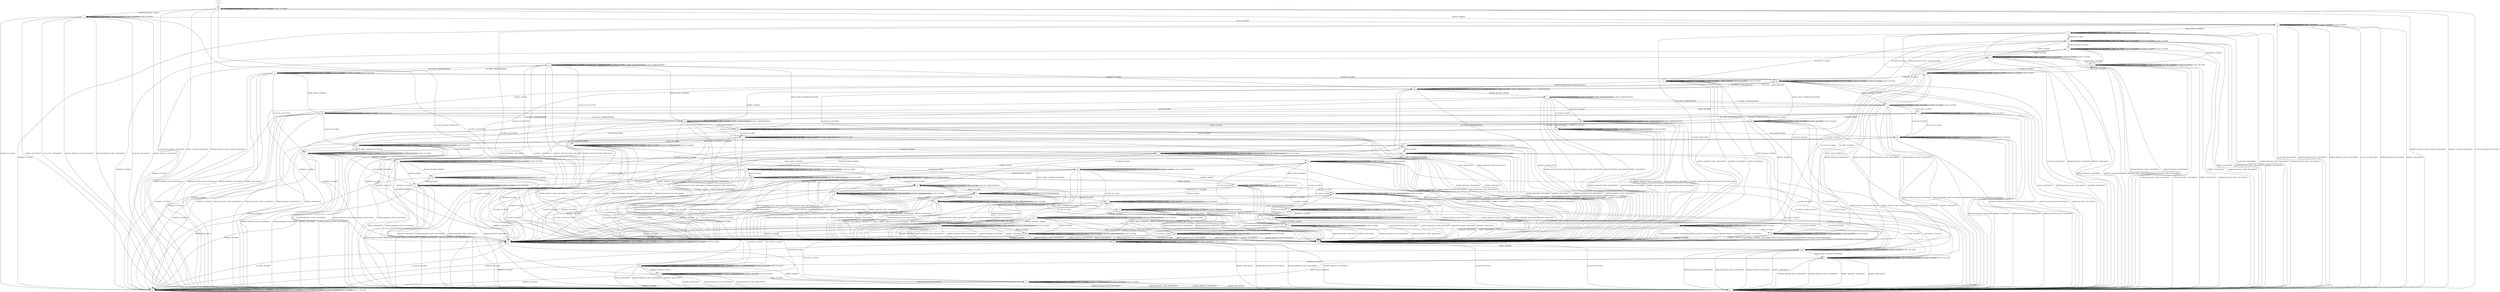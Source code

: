 digraph "" {
	graph ["Incoming time"=2.7634103298187256,
		"Outgoing time"=3.9234423637390137,
		Output="{'States': 67, 'Transitions': 859, 'Filename': '../results/ssh/BitVise-BitVise-cvc4-5.dot'}",
		Reference="{'States': 67, 'Transitions': 859, 'Filename': '../subjects/ssh/BitVise.dot'}",
		Solver=cvc4,
		Updated="{'States': 67, 'Transitions': 859, 'Filename': '../subjects/ssh/BitVise.dot'}",
		"f-measure"=1.0,
		precision=1.0,
		recall=1.0
	];
	a -> a	[key=0,
		label="UA_PK_NOK / UNIMPLEMENTED"];
	a -> a	[key=1,
		label="CH_REQUEST_PTY / NO_RESP"];
	a -> a	[key=2,
		label="CH_OPEN / CH_MAX"];
	a -> a	[key=3,
		label="CH_DATA / NO_RESP"];
	a -> a	[key=4,
		label="UA_PK_OK / UNIMPLEMENTED"];
	a -> a	[key=5,
		label="CH_EOF / NO_RESP"];
	a -> z	[key=0,
		label="KEX30 / NO_RESP"];
	a -> hh	[key=0,
		label="CH_CLOSE / NO_RESP"];
	a -> lll	[key=0,
		label="NEWKEYS / NO_RESP"];
	a -> ooo	[key=0,
		label="SERVICE_REQUEST_AUTH / DISCONNECT"];
	a -> ooo	[key=1,
		label="SERVICE_REQUEST_CONN / DISCONNECT"];
	a -> ooo	[key=2,
		label="KEXINIT_PROCEED / DISCONNECT"];
	a -> ooo	[key=3,
		label="KEXINIT / DISCONNECT"];
	b -> b	[key=0,
		label="UA_PK_NOK / UA_FAILURE"];
	b -> b	[key=1,
		label="KEX30 / NO_RESP"];
	b -> b	[key=2,
		label="CH_REQUEST_PTY / UNIMPLEMENTED"];
	b -> b	[key=3,
		label="CH_OPEN / CH_MAX"];
	b -> b	[key=4,
		label="CH_DATA / UNIMPLEMENTED"];
	b -> b	[key=5,
		label="CH_EOF / UNIMPLEMENTED"];
	b -> cc	[key=0,
		label="CH_CLOSE / UNIMPLEMENTED"];
	b -> ll	[key=0,
		label="UA_PK_OK / UA_SUCCESS"];
	b -> pp	[key=0,
		label="NEWKEYS / NO_RESP"];
	b -> ooo	[key=0,
		label="SERVICE_REQUEST_AUTH / DISCONNECT"];
	b -> ooo	[key=1,
		label="SERVICE_REQUEST_CONN / DISCONNECT"];
	b -> ooo	[key=2,
		label="KEXINIT_PROCEED / DISCONNECT"];
	b -> ooo	[key=3,
		label="KEXINIT / DISCONNECT"];
	c -> c	[key=0,
		label="CH_REQUEST_PTY / CH_NONE"];
	c -> c	[key=1,
		label="CH_DATA / CH_NONE"];
	c -> c	[key=2,
		label="CH_CLOSE / CH_NONE"];
	c -> c	[key=3,
		label="CH_EOF / CH_NONE"];
	c -> l	[key=0,
		label="CH_OPEN / UNIMPLEMENTED"];
	c -> mm	[key=0,
		label="KEX30 / NO_RESP"];
	c -> tt	[key=0,
		label="SERVICE_REQUEST_AUTH / DISCONNECT"];
	c -> tt	[key=1,
		label="SERVICE_REQUEST_CONN / DISCONNECT"];
	c -> tt	[key=2,
		label="KEXINIT_PROCEED / DISCONNECT"];
	c -> tt	[key=3,
		label="KEXINIT / DISCONNECT"];
	c -> ww	[key=0,
		label="UA_PK_OK / NO_RESP"];
	c -> zz	[key=0,
		label="UA_PK_NOK / NO_RESP"];
	c -> nnn	[key=0,
		label="NEWKEYS / NO_RESP"];
	d -> d	[key=0,
		label="CH_REQUEST_PTY / CH_NONE"];
	d -> d	[key=1,
		label="CH_DATA / CH_NONE"];
	d -> d	[key=2,
		label="CH_CLOSE / CH_NONE"];
	d -> d	[key=3,
		label="CH_EOF / CH_NONE"];
	d -> e	[key=0,
		label="KEX30 / KEX31+NEWKEYS"];
	d -> tt	[key=0,
		label="UA_PK_NOK / DISCONNECT"];
	d -> tt	[key=1,
		label="SERVICE_REQUEST_AUTH / DISCONNECT"];
	d -> tt	[key=2,
		label="SERVICE_REQUEST_CONN / DISCONNECT"];
	d -> tt	[key=3,
		label="UA_PK_OK / DISCONNECT"];
	d -> tt	[key=4,
		label="KEXINIT_PROCEED / DISCONNECT"];
	d -> tt	[key=5,
		label="KEXINIT / DISCONNECT"];
	d -> nnn	[key=0,
		label="NEWKEYS / NO_RESP"];
	d -> ooo	[key=0,
		label="CH_OPEN / DISCONNECT"];
	e -> e	[key=0,
		label="KEX30 / NO_RESP"];
	e -> e	[key=1,
		label="CH_REQUEST_PTY / CH_NONE"];
	e -> e	[key=2,
		label="CH_DATA / CH_NONE"];
	e -> e	[key=3,
		label="CH_CLOSE / CH_NONE"];
	e -> e	[key=4,
		label="CH_EOF / CH_NONE"];
	e -> h	[key=0,
		label="NEWKEYS / NO_RESP"];
	e -> tt	[key=0,
		label="UA_PK_NOK / DISCONNECT"];
	e -> tt	[key=1,
		label="SERVICE_REQUEST_AUTH / DISCONNECT"];
	e -> tt	[key=2,
		label="SERVICE_REQUEST_CONN / DISCONNECT"];
	e -> tt	[key=3,
		label="UA_PK_OK / DISCONNECT"];
	e -> tt	[key=4,
		label="KEXINIT_PROCEED / DISCONNECT"];
	e -> tt	[key=5,
		label="KEXINIT / DISCONNECT"];
	e -> ooo	[key=0,
		label="CH_OPEN / DISCONNECT"];
	f -> f	[key=0,
		label="UA_PK_NOK / UNIMPLEMENTED"];
	f -> f	[key=1,
		label="KEX30 / NO_RESP"];
	f -> f	[key=2,
		label="CH_REQUEST_PTY / CH_NONE"];
	f -> f	[key=3,
		label="CH_DATA / CH_NONE"];
	f -> f	[key=4,
		label="UA_PK_OK / UNIMPLEMENTED"];
	f -> f	[key=5,
		label="CH_CLOSE / CH_NONE"];
	f -> f	[key=6,
		label="CH_EOF / CH_NONE"];
	f -> n	[key=0,
		label="NEWKEYS / NO_RESP"];
	f -> tt	[key=0,
		label="SERVICE_REQUEST_AUTH / DISCONNECT"];
	f -> tt	[key=1,
		label="SERVICE_REQUEST_CONN / DISCONNECT"];
	f -> tt	[key=2,
		label="KEXINIT_PROCEED / DISCONNECT"];
	f -> tt	[key=3,
		label="KEXINIT / DISCONNECT"];
	f -> xx	[key=0,
		label="CH_OPEN / CH_OPEN_SUCCESS"];
	g -> f	[key=0,
		label="KEX30 / KEX31+NEWKEYS"];
	g -> g	[key=0,
		label="UA_PK_NOK / UNIMPLEMENTED"];
	g -> g	[key=1,
		label="CH_REQUEST_PTY / CH_NONE"];
	g -> g	[key=2,
		label="CH_DATA / CH_NONE"];
	g -> g	[key=3,
		label="UA_PK_OK / UNIMPLEMENTED"];
	g -> g	[key=4,
		label="CH_CLOSE / CH_NONE"];
	g -> g	[key=5,
		label="CH_EOF / CH_NONE"];
	g -> u	[key=0,
		label="CH_OPEN / NO_RESP"];
	g -> tt	[key=0,
		label="SERVICE_REQUEST_AUTH / DISCONNECT"];
	g -> tt	[key=1,
		label="SERVICE_REQUEST_CONN / DISCONNECT"];
	g -> tt	[key=2,
		label="KEXINIT_PROCEED / DISCONNECT"];
	g -> tt	[key=3,
		label="KEXINIT / DISCONNECT"];
	g -> nnn	[key=0,
		label="NEWKEYS / NO_RESP"];
	h -> h	[key=0,
		label="UA_PK_NOK / NO_RESP"];
	h -> h	[key=1,
		label="CH_REQUEST_PTY / CH_NONE"];
	h -> h	[key=2,
		label="CH_DATA / CH_NONE"];
	h -> h	[key=3,
		label="UA_PK_OK / NO_RESP"];
	h -> h	[key=4,
		label="CH_CLOSE / CH_NONE"];
	h -> h	[key=5,
		label="CH_EOF / CH_NONE"];
	h -> k	[key=0,
		label="KEXINIT_PROCEED / KEXINIT"];
	h -> q	[key=0,
		label="CH_OPEN / NO_RESP"];
	h -> x	[key=0,
		label="KEXINIT / KEXINIT"];
	h -> qq	[key=0,
		label="SERVICE_REQUEST_AUTH / SERVICE_ACCEPT"];
	h -> tt	[key=0,
		label="KEX30 / DISCONNECT"];
	h -> tt	[key=1,
		label="SERVICE_REQUEST_CONN / DISCONNECT"];
	h -> tt	[key=2,
		label="NEWKEYS / DISCONNECT"];
	i -> i	[key=0,
		label="UA_PK_NOK / NO_RESP"];
	i -> i	[key=1,
		label="KEX30 / NO_RESP"];
	i -> i	[key=2,
		label="CH_REQUEST_PTY / NO_RESP"];
	i -> i	[key=3,
		label="CH_OPEN / CH_MAX"];
	i -> i	[key=4,
		label="CH_DATA / NO_RESP"];
	i -> i	[key=5,
		label="UA_PK_OK / NO_RESP"];
	i -> i	[key=6,
		label="CH_EOF / NO_RESP"];
	i -> q	[key=0,
		label="NEWKEYS / NO_RESP"];
	i -> jj	[key=0,
		label="CH_CLOSE / NO_RESP"];
	i -> ooo	[key=0,
		label="SERVICE_REQUEST_AUTH / DISCONNECT"];
	i -> ooo	[key=1,
		label="SERVICE_REQUEST_CONN / DISCONNECT"];
	i -> ooo	[key=2,
		label="KEXINIT_PROCEED / DISCONNECT"];
	i -> ooo	[key=3,
		label="KEXINIT / DISCONNECT"];
	j -> j	[key=0,
		label="UA_PK_NOK / UNIMPLEMENTED"];
	j -> j	[key=1,
		label="CH_REQUEST_PTY / NO_RESP"];
	j -> j	[key=2,
		label="CH_OPEN / CH_MAX"];
	j -> j	[key=3,
		label="CH_DATA / NO_RESP"];
	j -> j	[key=4,
		label="UA_PK_OK / UNIMPLEMENTED"];
	j -> j	[key=5,
		label="CH_EOF / NO_RESP"];
	j -> w	[key=0,
		label="CH_CLOSE / NO_RESP"];
	j -> ll	[key=0,
		label="KEX30 / KEX31+NEWKEYS+BUFFERED"];
	j -> lll	[key=0,
		label="NEWKEYS / NO_RESP"];
	j -> ooo	[key=0,
		label="SERVICE_REQUEST_AUTH / DISCONNECT"];
	j -> ooo	[key=1,
		label="SERVICE_REQUEST_CONN / DISCONNECT"];
	j -> ooo	[key=2,
		label="KEXINIT_PROCEED / DISCONNECT"];
	j -> ooo	[key=3,
		label="KEXINIT / DISCONNECT"];
	k -> k	[key=0,
		label="UA_PK_NOK / NO_RESP"];
	k -> k	[key=1,
		label="CH_REQUEST_PTY / CH_NONE"];
	k -> k	[key=2,
		label="CH_DATA / CH_NONE"];
	k -> k	[key=3,
		label="UA_PK_OK / NO_RESP"];
	k -> k	[key=4,
		label="CH_CLOSE / CH_NONE"];
	k -> k	[key=5,
		label="CH_EOF / CH_NONE"];
	k -> x	[key=0,
		label="KEX30 / NO_RESP"];
	k -> tt	[key=0,
		label="SERVICE_REQUEST_AUTH / DISCONNECT"];
	k -> tt	[key=1,
		label="SERVICE_REQUEST_CONN / DISCONNECT"];
	k -> tt	[key=2,
		label="KEXINIT_PROCEED / DISCONNECT"];
	k -> tt	[key=3,
		label="KEXINIT / DISCONNECT"];
	k -> eee	[key=0,
		label="CH_OPEN / NO_RESP"];
	k -> nnn	[key=0,
		label="NEWKEYS / NO_RESP"];
	l -> c	[key=0,
		label="CH_CLOSE / UNIMPLEMENTED"];
	l -> l	[key=0,
		label="CH_REQUEST_PTY / UNIMPLEMENTED"];
	l -> l	[key=1,
		label="CH_OPEN / CH_MAX"];
	l -> l	[key=2,
		label="CH_DATA / UNIMPLEMENTED"];
	l -> l	[key=3,
		label="CH_EOF / UNIMPLEMENTED"];
	l -> ee	[key=0,
		label="UA_PK_OK / NO_RESP"];
	l -> nn	[key=0,
		label="KEX30 / NO_RESP"];
	l -> kkk	[key=0,
		label="UA_PK_NOK / NO_RESP"];
	l -> lll	[key=0,
		label="NEWKEYS / NO_RESP"];
	l -> ooo	[key=0,
		label="SERVICE_REQUEST_AUTH / DISCONNECT"];
	l -> ooo	[key=1,
		label="SERVICE_REQUEST_CONN / DISCONNECT"];
	l -> ooo	[key=2,
		label="KEXINIT_PROCEED / DISCONNECT"];
	l -> ooo	[key=3,
		label="KEXINIT / DISCONNECT"];
	m -> m	[key=0,
		label="UA_PK_NOK / UNIMPLEMENTED"];
	m -> m	[key=1,
		label="CH_REQUEST_PTY / NO_RESP"];
	m -> m	[key=2,
		label="CH_OPEN / CH_MAX"];
	m -> m	[key=3,
		label="CH_DATA / NO_RESP"];
	m -> m	[key=4,
		label="UA_PK_OK / UNIMPLEMENTED"];
	m -> m	[key=5,
		label="CH_EOF / NO_RESP"];
	m -> p	[key=0,
		label="KEX30 / NO_RESP"];
	m -> hh	[key=0,
		label="CH_CLOSE / NO_RESP"];
	m -> lll	[key=0,
		label="NEWKEYS / NO_RESP"];
	m -> ooo	[key=0,
		label="SERVICE_REQUEST_AUTH / DISCONNECT"];
	m -> ooo	[key=1,
		label="SERVICE_REQUEST_CONN / DISCONNECT"];
	m -> ooo	[key=2,
		label="KEXINIT_PROCEED / DISCONNECT"];
	m -> ooo	[key=3,
		label="KEXINIT / DISCONNECT"];
	n -> g	[key=0,
		label="KEXINIT / KEXINIT"];
	n -> n	[key=0,
		label="UA_PK_NOK / UNIMPLEMENTED"];
	n -> n	[key=1,
		label="SERVICE_REQUEST_AUTH / SERVICE_ACCEPT"];
	n -> n	[key=2,
		label="CH_REQUEST_PTY / CH_NONE"];
	n -> n	[key=3,
		label="CH_DATA / CH_NONE"];
	n -> n	[key=4,
		label="UA_PK_OK / UNIMPLEMENTED"];
	n -> n	[key=5,
		label="CH_CLOSE / CH_NONE"];
	n -> n	[key=6,
		label="CH_EOF / CH_NONE"];
	n -> kk	[key=0,
		label="KEXINIT_PROCEED / KEXINIT"];
	n -> ss	[key=0,
		label="CH_OPEN / CH_OPEN_SUCCESS"];
	n -> tt	[key=0,
		label="KEX30 / DISCONNECT"];
	n -> tt	[key=1,
		label="SERVICE_REQUEST_CONN / DISCONNECT"];
	n -> tt	[key=2,
		label="NEWKEYS / DISCONNECT"];
	o -> o	[key=0,
		label="UA_PK_NOK / UNIMPLEMENTED"];
	o -> o	[key=1,
		label="CH_REQUEST_PTY / NO_RESP"];
	o -> o	[key=2,
		label="CH_OPEN / CH_MAX"];
	o -> o	[key=3,
		label="CH_DATA / NO_RESP"];
	o -> o	[key=4,
		label="UA_PK_OK / UNIMPLEMENTED"];
	o -> o	[key=5,
		label="CH_EOF / NO_RESP"];
	o -> kk	[key=0,
		label="CH_CLOSE / NO_RESP"];
	o -> hhh	[key=0,
		label="KEX30 / NO_RESP"];
	o -> lll	[key=0,
		label="NEWKEYS / NO_RESP"];
	o -> ooo	[key=0,
		label="SERVICE_REQUEST_AUTH / DISCONNECT"];
	o -> ooo	[key=1,
		label="SERVICE_REQUEST_CONN / DISCONNECT"];
	o -> ooo	[key=2,
		label="KEXINIT_PROCEED / DISCONNECT"];
	o -> ooo	[key=3,
		label="KEXINIT / DISCONNECT"];
	p -> p	[key=0,
		label="UA_PK_NOK / UNIMPLEMENTED"];
	p -> p	[key=1,
		label="CH_REQUEST_PTY / NO_RESP"];
	p -> p	[key=2,
		label="CH_OPEN / CH_MAX"];
	p -> p	[key=3,
		label="CH_DATA / NO_RESP"];
	p -> p	[key=4,
		label="UA_PK_OK / UNIMPLEMENTED"];
	p -> p	[key=5,
		label="CH_EOF / NO_RESP"];
	p -> ii	[key=0,
		label="KEX30 / KEX31+NEWKEYS+BUFFERED"];
	p -> lll	[key=0,
		label="NEWKEYS / NO_RESP"];
	p -> mmm	[key=0,
		label="CH_CLOSE / NO_RESP"];
	p -> ooo	[key=0,
		label="SERVICE_REQUEST_AUTH / DISCONNECT"];
	p -> ooo	[key=1,
		label="SERVICE_REQUEST_CONN / DISCONNECT"];
	p -> ooo	[key=2,
		label="KEXINIT_PROCEED / DISCONNECT"];
	p -> ooo	[key=3,
		label="KEXINIT / DISCONNECT"];
	q -> h	[key=0,
		label="CH_CLOSE / NO_RESP"];
	q -> q	[key=0,
		label="UA_PK_NOK / NO_RESP"];
	q -> q	[key=1,
		label="CH_REQUEST_PTY / NO_RESP"];
	q -> q	[key=2,
		label="CH_OPEN / CH_MAX"];
	q -> q	[key=3,
		label="CH_DATA / NO_RESP"];
	q -> q	[key=4,
		label="UA_PK_OK / NO_RESP"];
	q -> q	[key=5,
		label="CH_EOF / NO_RESP"];
	q -> pp	[key=0,
		label="SERVICE_REQUEST_AUTH / SERVICE_ACCEPT"];
	q -> eee	[key=0,
		label="KEXINIT_PROCEED / KEXINIT"];
	q -> jjj	[key=0,
		label="KEXINIT / KEXINIT"];
	q -> ooo	[key=0,
		label="KEX30 / DISCONNECT"];
	q -> ooo	[key=1,
		label="SERVICE_REQUEST_CONN / DISCONNECT"];
	q -> ooo	[key=2,
		label="NEWKEYS / DISCONNECT"];
	r -> p	[key=0,
		label="CH_EOF / NO_RESP"];
	r -> r	[key=0,
		label="UA_PK_NOK / UNIMPLEMENTED"];
	r -> r	[key=1,
		label="CH_OPEN / CH_MAX"];
	r -> r	[key=2,
		label="UA_PK_OK / UNIMPLEMENTED"];
	r -> u	[key=0,
		label="CH_REQUEST_PTY / NO_RESP"];
	r -> gg	[key=0,
		label="CH_DATA / NO_RESP"];
	r -> xx	[key=0,
		label="KEX30 / KEX31+NEWKEYS"];
	r -> lll	[key=0,
		label="NEWKEYS / NO_RESP"];
	r -> mmm	[key=0,
		label="CH_CLOSE / NO_RESP"];
	r -> ooo	[key=0,
		label="SERVICE_REQUEST_AUTH / DISCONNECT"];
	r -> ooo	[key=1,
		label="SERVICE_REQUEST_CONN / DISCONNECT"];
	r -> ooo	[key=2,
		label="KEXINIT_PROCEED / DISCONNECT"];
	r -> ooo	[key=3,
		label="KEXINIT / DISCONNECT"];
	s -> s	[key=0,
		label="UA_PK_NOK / UNIMPLEMENTED"];
	s -> s	[key=1,
		label="KEX30 / NO_RESP"];
	s -> s	[key=2,
		label="CH_REQUEST_PTY / CH_NONE"];
	s -> s	[key=3,
		label="CH_DATA / CH_NONE"];
	s -> s	[key=4,
		label="UA_PK_OK / UNIMPLEMENTED"];
	s -> s	[key=5,
		label="CH_CLOSE / CH_NONE"];
	s -> s	[key=6,
		label="CH_EOF / CH_NONE"];
	s -> dd	[key=0,
		label="NEWKEYS / NO_RESP"];
	s -> tt	[key=0,
		label="SERVICE_REQUEST_AUTH / DISCONNECT"];
	s -> tt	[key=1,
		label="SERVICE_REQUEST_CONN / DISCONNECT"];
	s -> tt	[key=2,
		label="KEXINIT_PROCEED / DISCONNECT"];
	s -> tt	[key=3,
		label="KEXINIT / DISCONNECT"];
	s -> xx	[key=0,
		label="CH_OPEN / CH_OPEN_SUCCESS"];
	t -> t	[key=0,
		label="UA_PK_NOK / UNIMPLEMENTED"];
	t -> t	[key=1,
		label="CH_REQUEST_PTY / NO_RESP"];
	t -> t	[key=2,
		label="CH_OPEN / CH_MAX"];
	t -> t	[key=3,
		label="CH_DATA / NO_RESP"];
	t -> t	[key=4,
		label="UA_PK_OK / UNIMPLEMENTED"];
	t -> t	[key=5,
		label="CH_EOF / NO_RESP"];
	t -> ff	[key=0,
		label="KEX30 / KEX31+NEWKEYS+BUFFERED"];
	t -> lll	[key=0,
		label="NEWKEYS / NO_RESP"];
	t -> mmm	[key=0,
		label="CH_CLOSE / NO_RESP"];
	t -> ooo	[key=0,
		label="SERVICE_REQUEST_AUTH / DISCONNECT"];
	t -> ooo	[key=1,
		label="SERVICE_REQUEST_CONN / DISCONNECT"];
	t -> ooo	[key=2,
		label="KEXINIT_PROCEED / DISCONNECT"];
	t -> ooo	[key=3,
		label="KEXINIT / DISCONNECT"];
	u -> p	[key=0,
		label="CH_EOF / NO_RESP"];
	u -> t	[key=0,
		label="CH_DATA / NO_RESP"];
	u -> u	[key=0,
		label="UA_PK_NOK / UNIMPLEMENTED"];
	u -> u	[key=1,
		label="CH_REQUEST_PTY / NO_RESP"];
	u -> u	[key=2,
		label="CH_OPEN / CH_MAX"];
	u -> u	[key=3,
		label="UA_PK_OK / UNIMPLEMENTED"];
	u -> xx	[key=0,
		label="KEX30 / KEX31+NEWKEYS+BUFFERED"];
	u -> lll	[key=0,
		label="NEWKEYS / NO_RESP"];
	u -> mmm	[key=0,
		label="CH_CLOSE / NO_RESP"];
	u -> ooo	[key=0,
		label="SERVICE_REQUEST_AUTH / DISCONNECT"];
	u -> ooo	[key=1,
		label="SERVICE_REQUEST_CONN / DISCONNECT"];
	u -> ooo	[key=2,
		label="KEXINIT_PROCEED / DISCONNECT"];
	u -> ooo	[key=3,
		label="KEXINIT / DISCONNECT"];
	v -> n	[key=0,
		label="CH_CLOSE / NO_RESP"];
	v -> o	[key=0,
		label="KEXINIT_PROCEED / KEXINIT"];
	v -> v	[key=0,
		label="UA_PK_NOK / UNIMPLEMENTED"];
	v -> v	[key=1,
		label="SERVICE_REQUEST_AUTH / SERVICE_ACCEPT"];
	v -> v	[key=2,
		label="CH_REQUEST_PTY / NO_RESP"];
	v -> v	[key=3,
		label="CH_OPEN / CH_MAX"];
	v -> v	[key=4,
		label="CH_DATA / NO_RESP"];
	v -> v	[key=5,
		label="UA_PK_OK / UNIMPLEMENTED"];
	v -> v	[key=6,
		label="CH_EOF / NO_RESP"];
	v -> hhh	[key=0,
		label="KEXINIT / KEXINIT"];
	v -> ooo	[key=0,
		label="KEX30 / DISCONNECT"];
	v -> ooo	[key=1,
		label="SERVICE_REQUEST_CONN / DISCONNECT"];
	v -> ooo	[key=2,
		label="NEWKEYS / DISCONNECT"];
	w -> f	[key=0,
		label="KEX30 / KEX31+NEWKEYS+BUFFERED"];
	w -> u	[key=0,
		label="CH_OPEN / NO_RESP"];
	w -> w	[key=0,
		label="UA_PK_NOK / UNIMPLEMENTED"];
	w -> w	[key=1,
		label="CH_REQUEST_PTY / CH_NONE"];
	w -> w	[key=2,
		label="CH_DATA / CH_NONE"];
	w -> w	[key=3,
		label="UA_PK_OK / UNIMPLEMENTED"];
	w -> w	[key=4,
		label="CH_CLOSE / CH_NONE"];
	w -> w	[key=5,
		label="CH_EOF / CH_NONE"];
	w -> tt	[key=0,
		label="SERVICE_REQUEST_AUTH / DISCONNECT"];
	w -> tt	[key=1,
		label="SERVICE_REQUEST_CONN / DISCONNECT"];
	w -> tt	[key=2,
		label="KEXINIT_PROCEED / DISCONNECT"];
	w -> tt	[key=3,
		label="KEXINIT / DISCONNECT"];
	w -> nnn	[key=0,
		label="NEWKEYS / NO_RESP"];
	x -> x	[key=0,
		label="UA_PK_NOK / NO_RESP"];
	x -> x	[key=1,
		label="CH_REQUEST_PTY / CH_NONE"];
	x -> x	[key=2,
		label="CH_DATA / CH_NONE"];
	x -> x	[key=3,
		label="UA_PK_OK / NO_RESP"];
	x -> x	[key=4,
		label="CH_CLOSE / CH_NONE"];
	x -> x	[key=5,
		label="CH_EOF / CH_NONE"];
	x -> jj	[key=0,
		label="KEX30 / KEX31+NEWKEYS"];
	x -> tt	[key=0,
		label="SERVICE_REQUEST_AUTH / DISCONNECT"];
	x -> tt	[key=1,
		label="SERVICE_REQUEST_CONN / DISCONNECT"];
	x -> tt	[key=2,
		label="KEXINIT_PROCEED / DISCONNECT"];
	x -> tt	[key=3,
		label="KEXINIT / DISCONNECT"];
	x -> jjj	[key=0,
		label="CH_OPEN / NO_RESP"];
	x -> nnn	[key=0,
		label="NEWKEYS / NO_RESP"];
	y -> d	[key=0,
		label="KEX30 / NO_RESP"];
	y -> y	[key=0,
		label="CH_REQUEST_PTY / CH_NONE"];
	y -> y	[key=1,
		label="CH_DATA / CH_NONE"];
	y -> y	[key=2,
		label="CH_CLOSE / CH_NONE"];
	y -> y	[key=3,
		label="CH_EOF / CH_NONE"];
	y -> tt	[key=0,
		label="UA_PK_NOK / DISCONNECT"];
	y -> tt	[key=1,
		label="SERVICE_REQUEST_AUTH / DISCONNECT"];
	y -> tt	[key=2,
		label="SERVICE_REQUEST_CONN / DISCONNECT"];
	y -> tt	[key=3,
		label="UA_PK_OK / DISCONNECT"];
	y -> tt	[key=4,
		label="KEXINIT_PROCEED / DISCONNECT"];
	y -> tt	[key=5,
		label="KEXINIT / DISCONNECT"];
	y -> nnn	[key=0,
		label="NEWKEYS / NO_RESP"];
	y -> ooo	[key=0,
		label="CH_OPEN / DISCONNECT"];
	z -> z	[key=0,
		label="UA_PK_NOK / UNIMPLEMENTED"];
	z -> z	[key=1,
		label="CH_REQUEST_PTY / NO_RESP"];
	z -> z	[key=2,
		label="CH_OPEN / CH_MAX"];
	z -> z	[key=3,
		label="CH_DATA / NO_RESP"];
	z -> z	[key=4,
		label="UA_PK_OK / UNIMPLEMENTED"];
	z -> z	[key=5,
		label="CH_EOF / NO_RESP"];
	z -> xx	[key=0,
		label="KEX30 / KEX31+NEWKEYS+BUFFERED"];
	z -> lll	[key=0,
		label="NEWKEYS / NO_RESP"];
	z -> mmm	[key=0,
		label="CH_CLOSE / NO_RESP"];
	z -> ooo	[key=0,
		label="SERVICE_REQUEST_AUTH / DISCONNECT"];
	z -> ooo	[key=1,
		label="SERVICE_REQUEST_CONN / DISCONNECT"];
	z -> ooo	[key=2,
		label="KEXINIT_PROCEED / DISCONNECT"];
	z -> ooo	[key=3,
		label="KEXINIT / DISCONNECT"];
	aa -> m	[key=0,
		label="CH_EOF / NO_RESP"];
	aa -> r	[key=0,
		label="KEX30 / NO_RESP"];
	aa -> aa	[key=0,
		label="UA_PK_NOK / UNIMPLEMENTED"];
	aa -> aa	[key=1,
		label="CH_OPEN / CH_MAX"];
	aa -> aa	[key=2,
		label="UA_PK_OK / UNIMPLEMENTED"];
	aa -> hh	[key=0,
		label="CH_CLOSE / NO_RESP"];
	aa -> yy	[key=0,
		label="CH_REQUEST_PTY / NO_RESP"];
	aa -> ccc	[key=0,
		label="CH_DATA / NO_RESP"];
	aa -> lll	[key=0,
		label="NEWKEYS / NO_RESP"];
	aa -> ooo	[key=0,
		label="SERVICE_REQUEST_AUTH / DISCONNECT"];
	aa -> ooo	[key=1,
		label="SERVICE_REQUEST_CONN / DISCONNECT"];
	aa -> ooo	[key=2,
		label="KEXINIT_PROCEED / DISCONNECT"];
	aa -> ooo	[key=3,
		label="KEXINIT / DISCONNECT"];
	bb -> b	[key=0,
		label="KEX30 / KEX31+NEWKEYS+BUFFERED"];
	bb -> j	[key=0,
		label="UA_PK_OK / NO_RESP"];
	bb -> bb	[key=0,
		label="UA_PK_NOK / NO_RESP"];
	bb -> bb	[key=1,
		label="CH_REQUEST_PTY / UNIMPLEMENTED"];
	bb -> bb	[key=2,
		label="CH_OPEN / CH_MAX"];
	bb -> bb	[key=3,
		label="CH_DATA / UNIMPLEMENTED"];
	bb -> bb	[key=4,
		label="CH_EOF / UNIMPLEMENTED"];
	bb -> ddd	[key=0,
		label="CH_CLOSE / UNIMPLEMENTED"];
	bb -> lll	[key=0,
		label="NEWKEYS / NO_RESP"];
	bb -> ooo	[key=0,
		label="SERVICE_REQUEST_AUTH / DISCONNECT"];
	bb -> ooo	[key=1,
		label="SERVICE_REQUEST_CONN / DISCONNECT"];
	bb -> ooo	[key=2,
		label="KEXINIT_PROCEED / DISCONNECT"];
	bb -> ooo	[key=3,
		label="KEXINIT / DISCONNECT"];
	cc -> b	[key=0,
		label="CH_OPEN / UNIMPLEMENTED"];
	cc -> f	[key=0,
		label="UA_PK_OK / UA_SUCCESS"];
	cc -> cc	[key=0,
		label="UA_PK_NOK / UA_FAILURE"];
	cc -> cc	[key=1,
		label="KEX30 / NO_RESP"];
	cc -> cc	[key=2,
		label="CH_REQUEST_PTY / CH_NONE"];
	cc -> cc	[key=3,
		label="CH_DATA / CH_NONE"];
	cc -> cc	[key=4,
		label="CH_CLOSE / CH_NONE"];
	cc -> cc	[key=5,
		label="CH_EOF / CH_NONE"];
	cc -> qq	[key=0,
		label="NEWKEYS / NO_RESP"];
	cc -> tt	[key=0,
		label="SERVICE_REQUEST_AUTH / DISCONNECT"];
	cc -> tt	[key=1,
		label="SERVICE_REQUEST_CONN / DISCONNECT"];
	cc -> tt	[key=2,
		label="KEXINIT_PROCEED / DISCONNECT"];
	cc -> tt	[key=3,
		label="KEXINIT / DISCONNECT"];
	dd -> dd	[key=0,
		label="UA_PK_NOK / UNIMPLEMENTED"];
	dd -> dd	[key=1,
		label="SERVICE_REQUEST_AUTH / SERVICE_ACCEPT"];
	dd -> dd	[key=2,
		label="CH_REQUEST_PTY / CH_NONE"];
	dd -> dd	[key=3,
		label="CH_DATA / CH_NONE"];
	dd -> dd	[key=4,
		label="UA_PK_OK / UNIMPLEMENTED"];
	dd -> dd	[key=5,
		label="CH_CLOSE / CH_NONE"];
	dd -> dd	[key=6,
		label="CH_EOF / CH_NONE"];
	dd -> ss	[key=0,
		label="CH_OPEN / CH_OPEN_SUCCESS"];
	dd -> tt	[key=0,
		label="KEX30 / DISCONNECT"];
	dd -> tt	[key=1,
		label="SERVICE_REQUEST_CONN / DISCONNECT"];
	dd -> tt	[key=2,
		label="NEWKEYS / DISCONNECT"];
	dd -> uu	[key=0,
		label="KEXINIT / KEXINIT"];
	dd -> vv	[key=0,
		label="KEXINIT_PROCEED / KEXINIT"];
	ee -> j	[key=0,
		label="KEX30 / NO_RESP"];
	ee -> ee	[key=0,
		label="UA_PK_NOK / UNIMPLEMENTED"];
	ee -> ee	[key=1,
		label="CH_REQUEST_PTY / NO_RESP"];
	ee -> ee	[key=2,
		label="CH_OPEN / CH_MAX"];
	ee -> ee	[key=3,
		label="CH_DATA / NO_RESP"];
	ee -> ee	[key=4,
		label="UA_PK_OK / UNIMPLEMENTED"];
	ee -> ee	[key=5,
		label="CH_EOF / NO_RESP"];
	ee -> ww	[key=0,
		label="CH_CLOSE / NO_RESP"];
	ee -> lll	[key=0,
		label="NEWKEYS / NO_RESP"];
	ee -> ooo	[key=0,
		label="SERVICE_REQUEST_AUTH / DISCONNECT"];
	ee -> ooo	[key=1,
		label="SERVICE_REQUEST_CONN / DISCONNECT"];
	ee -> ooo	[key=2,
		label="KEXINIT_PROCEED / DISCONNECT"];
	ee -> ooo	[key=3,
		label="KEXINIT / DISCONNECT"];
	ff -> s	[key=0,
		label="CH_CLOSE / CH_CLOSE"];
	ff -> ff	[key=0,
		label="UA_PK_NOK / UNIMPLEMENTED"];
	ff -> ff	[key=1,
		label="KEX30 / NO_RESP"];
	ff -> ff	[key=2,
		label="CH_REQUEST_PTY / CH_SUCCESS"];
	ff -> ff	[key=3,
		label="CH_OPEN / CH_MAX"];
	ff -> ff	[key=4,
		label="CH_DATA / NO_RESP"];
	ff -> ff	[key=5,
		label="UA_PK_OK / UNIMPLEMENTED"];
	ff -> ff	[key=6,
		label="CH_EOF / NO_RESP"];
	ff -> oo	[key=0,
		label="NEWKEYS / NO_RESP"];
	ff -> ooo	[key=0,
		label="SERVICE_REQUEST_AUTH / DISCONNECT"];
	ff -> ooo	[key=1,
		label="SERVICE_REQUEST_CONN / DISCONNECT"];
	ff -> ooo	[key=2,
		label="KEXINIT_PROCEED / DISCONNECT"];
	ff -> ooo	[key=3,
		label="KEXINIT / DISCONNECT"];
	gg -> t	[key=0,
		label="CH_REQUEST_PTY / NO_RESP"];
	gg -> ff	[key=0,
		label="KEX30 / KEX31+NEWKEYS"];
	gg -> gg	[key=0,
		label="UA_PK_NOK / UNIMPLEMENTED"];
	gg -> gg	[key=1,
		label="CH_OPEN / CH_MAX"];
	gg -> gg	[key=2,
		label="CH_DATA / NO_RESP"];
	gg -> gg	[key=3,
		label="UA_PK_OK / UNIMPLEMENTED"];
	gg -> gg	[key=4,
		label="CH_EOF / NO_RESP"];
	gg -> lll	[key=0,
		label="NEWKEYS / NO_RESP"];
	gg -> mmm	[key=0,
		label="CH_CLOSE / NO_RESP"];
	gg -> ooo	[key=0,
		label="SERVICE_REQUEST_AUTH / DISCONNECT"];
	gg -> ooo	[key=1,
		label="SERVICE_REQUEST_CONN / DISCONNECT"];
	gg -> ooo	[key=2,
		label="KEXINIT_PROCEED / DISCONNECT"];
	gg -> ooo	[key=3,
		label="KEXINIT / DISCONNECT"];
	hh -> a	[key=0,
		label="CH_OPEN / NO_RESP"];
	hh -> hh	[key=0,
		label="UA_PK_NOK / UNIMPLEMENTED"];
	hh -> hh	[key=1,
		label="CH_REQUEST_PTY / CH_NONE"];
	hh -> hh	[key=2,
		label="CH_DATA / CH_NONE"];
	hh -> hh	[key=3,
		label="UA_PK_OK / UNIMPLEMENTED"];
	hh -> hh	[key=4,
		label="CH_CLOSE / CH_NONE"];
	hh -> hh	[key=5,
		label="CH_EOF / CH_NONE"];
	hh -> tt	[key=0,
		label="SERVICE_REQUEST_AUTH / DISCONNECT"];
	hh -> tt	[key=1,
		label="SERVICE_REQUEST_CONN / DISCONNECT"];
	hh -> tt	[key=2,
		label="KEXINIT_PROCEED / DISCONNECT"];
	hh -> tt	[key=3,
		label="KEXINIT / DISCONNECT"];
	hh -> mmm	[key=0,
		label="KEX30 / NO_RESP"];
	hh -> nnn	[key=0,
		label="NEWKEYS / NO_RESP"];
	ii -> s	[key=0,
		label="CH_CLOSE / NO_RESP"];
	ii -> ii	[key=0,
		label="UA_PK_NOK / UNIMPLEMENTED"];
	ii -> ii	[key=1,
		label="KEX30 / NO_RESP"];
	ii -> ii	[key=2,
		label="CH_REQUEST_PTY / NO_RESP"];
	ii -> ii	[key=3,
		label="CH_OPEN / CH_MAX"];
	ii -> ii	[key=4,
		label="CH_DATA / NO_RESP"];
	ii -> ii	[key=5,
		label="UA_PK_OK / UNIMPLEMENTED"];
	ii -> ii	[key=6,
		label="CH_EOF / NO_RESP"];
	ii -> rr	[key=0,
		label="NEWKEYS / NO_RESP"];
	ii -> ooo	[key=0,
		label="SERVICE_REQUEST_AUTH / DISCONNECT"];
	ii -> ooo	[key=1,
		label="SERVICE_REQUEST_CONN / DISCONNECT"];
	ii -> ooo	[key=2,
		label="KEXINIT_PROCEED / DISCONNECT"];
	ii -> ooo	[key=3,
		label="KEXINIT / DISCONNECT"];
	jj -> h	[key=0,
		label="NEWKEYS / NO_RESP"];
	jj -> i	[key=0,
		label="CH_OPEN / NO_RESP"];
	jj -> jj	[key=0,
		label="UA_PK_NOK / NO_RESP"];
	jj -> jj	[key=1,
		label="KEX30 / NO_RESP"];
	jj -> jj	[key=2,
		label="CH_REQUEST_PTY / CH_NONE"];
	jj -> jj	[key=3,
		label="CH_DATA / CH_NONE"];
	jj -> jj	[key=4,
		label="UA_PK_OK / NO_RESP"];
	jj -> jj	[key=5,
		label="CH_CLOSE / CH_NONE"];
	jj -> jj	[key=6,
		label="CH_EOF / CH_NONE"];
	jj -> tt	[key=0,
		label="SERVICE_REQUEST_AUTH / DISCONNECT"];
	jj -> tt	[key=1,
		label="SERVICE_REQUEST_CONN / DISCONNECT"];
	jj -> tt	[key=2,
		label="KEXINIT_PROCEED / DISCONNECT"];
	jj -> tt	[key=3,
		label="KEXINIT / DISCONNECT"];
	kk -> g	[key=0,
		label="KEX30 / NO_RESP"];
	kk -> kk	[key=0,
		label="UA_PK_NOK / UNIMPLEMENTED"];
	kk -> kk	[key=1,
		label="CH_REQUEST_PTY / CH_NONE"];
	kk -> kk	[key=2,
		label="CH_DATA / CH_NONE"];
	kk -> kk	[key=3,
		label="UA_PK_OK / UNIMPLEMENTED"];
	kk -> kk	[key=4,
		label="CH_CLOSE / CH_NONE"];
	kk -> kk	[key=5,
		label="CH_EOF / CH_NONE"];
	kk -> tt	[key=0,
		label="SERVICE_REQUEST_AUTH / DISCONNECT"];
	kk -> tt	[key=1,
		label="SERVICE_REQUEST_CONN / DISCONNECT"];
	kk -> tt	[key=2,
		label="KEXINIT_PROCEED / DISCONNECT"];
	kk -> tt	[key=3,
		label="KEXINIT / DISCONNECT"];
	kk -> yy	[key=0,
		label="CH_OPEN / NO_RESP"];
	kk -> nnn	[key=0,
		label="NEWKEYS / NO_RESP"];
	ll -> f	[key=0,
		label="CH_CLOSE / NO_RESP"];
	ll -> v	[key=0,
		label="NEWKEYS / NO_RESP"];
	ll -> ll	[key=0,
		label="UA_PK_NOK / UNIMPLEMENTED"];
	ll -> ll	[key=1,
		label="KEX30 / NO_RESP"];
	ll -> ll	[key=2,
		label="CH_REQUEST_PTY / NO_RESP"];
	ll -> ll	[key=3,
		label="CH_OPEN / CH_MAX"];
	ll -> ll	[key=4,
		label="CH_DATA / NO_RESP"];
	ll -> ll	[key=5,
		label="UA_PK_OK / UNIMPLEMENTED"];
	ll -> ll	[key=6,
		label="CH_EOF / NO_RESP"];
	ll -> ooo	[key=0,
		label="SERVICE_REQUEST_AUTH / DISCONNECT"];
	ll -> ooo	[key=1,
		label="SERVICE_REQUEST_CONN / DISCONNECT"];
	ll -> ooo	[key=2,
		label="KEXINIT_PROCEED / DISCONNECT"];
	ll -> ooo	[key=3,
		label="KEXINIT / DISCONNECT"];
	mm -> w	[key=0,
		label="UA_PK_OK / NO_RESP"];
	mm -> cc	[key=0,
		label="KEX30 / KEX31+NEWKEYS"];
	mm -> mm	[key=0,
		label="CH_REQUEST_PTY / CH_NONE"];
	mm -> mm	[key=1,
		label="CH_DATA / CH_NONE"];
	mm -> mm	[key=2,
		label="CH_CLOSE / CH_NONE"];
	mm -> mm	[key=3,
		label="CH_EOF / CH_NONE"];
	mm -> nn	[key=0,
		label="CH_OPEN / UNIMPLEMENTED"];
	mm -> tt	[key=0,
		label="SERVICE_REQUEST_AUTH / DISCONNECT"];
	mm -> tt	[key=1,
		label="SERVICE_REQUEST_CONN / DISCONNECT"];
	mm -> tt	[key=2,
		label="KEXINIT_PROCEED / DISCONNECT"];
	mm -> tt	[key=3,
		label="KEXINIT / DISCONNECT"];
	mm -> ddd	[key=0,
		label="UA_PK_NOK / NO_RESP"];
	mm -> nnn	[key=0,
		label="NEWKEYS / NO_RESP"];
	nn -> b	[key=0,
		label="KEX30 / KEX31+NEWKEYS"];
	nn -> j	[key=0,
		label="UA_PK_OK / NO_RESP"];
	nn -> bb	[key=0,
		label="UA_PK_NOK / NO_RESP"];
	nn -> mm	[key=0,
		label="CH_CLOSE / UNIMPLEMENTED"];
	nn -> nn	[key=0,
		label="CH_REQUEST_PTY / UNIMPLEMENTED"];
	nn -> nn	[key=1,
		label="CH_OPEN / CH_MAX"];
	nn -> nn	[key=2,
		label="CH_DATA / UNIMPLEMENTED"];
	nn -> nn	[key=3,
		label="CH_EOF / UNIMPLEMENTED"];
	nn -> lll	[key=0,
		label="NEWKEYS / NO_RESP"];
	nn -> ooo	[key=0,
		label="SERVICE_REQUEST_AUTH / DISCONNECT"];
	nn -> ooo	[key=1,
		label="SERVICE_REQUEST_CONN / DISCONNECT"];
	nn -> ooo	[key=2,
		label="KEXINIT_PROCEED / DISCONNECT"];
	nn -> ooo	[key=3,
		label="KEXINIT / DISCONNECT"];
	oo -> dd	[key=0,
		label="CH_CLOSE / CH_CLOSE"];
	oo -> gg	[key=0,
		label="KEXINIT / KEXINIT"];
	oo -> oo	[key=0,
		label="UA_PK_NOK / UNIMPLEMENTED"];
	oo -> oo	[key=1,
		label="SERVICE_REQUEST_AUTH / SERVICE_ACCEPT"];
	oo -> oo	[key=2,
		label="CH_REQUEST_PTY / CH_SUCCESS"];
	oo -> oo	[key=3,
		label="CH_OPEN / CH_MAX"];
	oo -> oo	[key=4,
		label="CH_DATA / NO_RESP"];
	oo -> oo	[key=5,
		label="UA_PK_OK / UNIMPLEMENTED"];
	oo -> oo	[key=6,
		label="CH_EOF / NO_RESP"];
	oo -> ccc	[key=0,
		label="KEXINIT_PROCEED / KEXINIT"];
	oo -> ooo	[key=0,
		label="KEX30 / DISCONNECT"];
	oo -> ooo	[key=1,
		label="SERVICE_REQUEST_CONN / DISCONNECT"];
	oo -> ooo	[key=2,
		label="NEWKEYS / DISCONNECT"];
	pp -> l	[key=0,
		label="KEXINIT_PROCEED / KEXINIT"];
	pp -> v	[key=0,
		label="UA_PK_OK / UA_SUCCESS"];
	pp -> nn	[key=0,
		label="KEXINIT / KEXINIT"];
	pp -> pp	[key=0,
		label="UA_PK_NOK / UA_FAILURE"];
	pp -> pp	[key=1,
		label="SERVICE_REQUEST_AUTH / SERVICE_ACCEPT"];
	pp -> pp	[key=2,
		label="CH_REQUEST_PTY / UNIMPLEMENTED"];
	pp -> pp	[key=3,
		label="CH_OPEN / CH_MAX"];
	pp -> pp	[key=4,
		label="CH_DATA / UNIMPLEMENTED"];
	pp -> pp	[key=5,
		label="CH_EOF / UNIMPLEMENTED"];
	pp -> qq	[key=0,
		label="CH_CLOSE / UNIMPLEMENTED"];
	pp -> ooo	[key=0,
		label="KEX30 / DISCONNECT"];
	pp -> ooo	[key=1,
		label="SERVICE_REQUEST_CONN / DISCONNECT"];
	pp -> ooo	[key=2,
		label="NEWKEYS / DISCONNECT"];
	qq -> c	[key=0,
		label="KEXINIT_PROCEED / KEXINIT"];
	qq -> n	[key=0,
		label="UA_PK_OK / UA_SUCCESS"];
	qq -> mm	[key=0,
		label="KEXINIT / KEXINIT"];
	qq -> pp	[key=0,
		label="CH_OPEN / UNIMPLEMENTED"];
	qq -> qq	[key=0,
		label="UA_PK_NOK / UA_FAILURE"];
	qq -> qq	[key=1,
		label="SERVICE_REQUEST_AUTH / SERVICE_ACCEPT"];
	qq -> qq	[key=2,
		label="CH_REQUEST_PTY / CH_NONE"];
	qq -> qq	[key=3,
		label="CH_DATA / CH_NONE"];
	qq -> qq	[key=4,
		label="CH_CLOSE / CH_NONE"];
	qq -> qq	[key=5,
		label="CH_EOF / CH_NONE"];
	qq -> tt	[key=0,
		label="KEX30 / DISCONNECT"];
	qq -> tt	[key=1,
		label="SERVICE_REQUEST_CONN / DISCONNECT"];
	qq -> tt	[key=2,
		label="NEWKEYS / DISCONNECT"];
	rr -> dd	[key=0,
		label="CH_CLOSE / NO_RESP"];
	rr -> rr	[key=0,
		label="UA_PK_NOK / UNIMPLEMENTED"];
	rr -> rr	[key=1,
		label="SERVICE_REQUEST_AUTH / SERVICE_ACCEPT"];
	rr -> rr	[key=2,
		label="CH_REQUEST_PTY / NO_RESP"];
	rr -> rr	[key=3,
		label="CH_OPEN / CH_MAX"];
	rr -> rr	[key=4,
		label="CH_DATA / NO_RESP"];
	rr -> rr	[key=5,
		label="UA_PK_OK / UNIMPLEMENTED"];
	rr -> rr	[key=6,
		label="CH_EOF / NO_RESP"];
	rr -> bbb	[key=0,
		label="KEXINIT / KEXINIT"];
	rr -> fff	[key=0,
		label="KEXINIT_PROCEED / KEXINIT"];
	rr -> ooo	[key=0,
		label="KEX30 / DISCONNECT"];
	rr -> ooo	[key=1,
		label="SERVICE_REQUEST_CONN / DISCONNECT"];
	rr -> ooo	[key=2,
		label="NEWKEYS / DISCONNECT"];
	ss -> r	[key=0,
		label="KEXINIT / KEXINIT"];
	ss -> aa	[key=0,
		label="KEXINIT_PROCEED / KEXINIT"];
	ss -> dd	[key=0,
		label="CH_CLOSE / CH_CLOSE"];
	ss -> oo	[key=0,
		label="CH_DATA / NO_RESP"];
	ss -> rr	[key=0,
		label="CH_EOF / CH_CLOSE"];
	ss -> ss	[key=0,
		label="UA_PK_NOK / UNIMPLEMENTED"];
	ss -> ss	[key=1,
		label="SERVICE_REQUEST_AUTH / SERVICE_ACCEPT"];
	ss -> ss	[key=2,
		label="CH_REQUEST_PTY / CH_SUCCESS"];
	ss -> ss	[key=3,
		label="CH_OPEN / CH_MAX"];
	ss -> ss	[key=4,
		label="UA_PK_OK / UNIMPLEMENTED"];
	ss -> ooo	[key=0,
		label="KEX30 / DISCONNECT"];
	ss -> ooo	[key=1,
		label="SERVICE_REQUEST_CONN / DISCONNECT"];
	ss -> ooo	[key=2,
		label="NEWKEYS / DISCONNECT"];
	tt -> tt	[key=0,
		label="UA_PK_NOK / NO_CONN"];
	tt -> tt	[key=1,
		label="KEX30 / NO_CONN"];
	tt -> tt	[key=2,
		label="SERVICE_REQUEST_AUTH / NO_CONN"];
	tt -> tt	[key=3,
		label="SERVICE_REQUEST_CONN / NO_CONN"];
	tt -> tt	[key=4,
		label="NEWKEYS / NO_CONN"];
	tt -> tt	[key=5,
		label="CH_REQUEST_PTY / CH_NONE"];
	tt -> tt	[key=6,
		label="CH_DATA / CH_NONE"];
	tt -> tt	[key=7,
		label="UA_PK_OK / NO_CONN"];
	tt -> tt	[key=8,
		label="KEXINIT_PROCEED / NO_CONN"];
	tt -> tt	[key=9,
		label="CH_CLOSE / CH_NONE"];
	tt -> tt	[key=10,
		label="KEXINIT / NO_CONN"];
	tt -> tt	[key=11,
		label="CH_EOF / CH_NONE"];
	tt -> ooo	[key=0,
		label="CH_OPEN / NO_CONN"];
	uu -> s	[key=0,
		label="KEX30 / KEX31+NEWKEYS"];
	uu -> z	[key=0,
		label="CH_OPEN / NO_RESP"];
	uu -> tt	[key=0,
		label="SERVICE_REQUEST_AUTH / DISCONNECT"];
	uu -> tt	[key=1,
		label="SERVICE_REQUEST_CONN / DISCONNECT"];
	uu -> tt	[key=2,
		label="KEXINIT_PROCEED / DISCONNECT"];
	uu -> tt	[key=3,
		label="KEXINIT / DISCONNECT"];
	uu -> uu	[key=0,
		label="UA_PK_NOK / UNIMPLEMENTED"];
	uu -> uu	[key=1,
		label="CH_REQUEST_PTY / CH_NONE"];
	uu -> uu	[key=2,
		label="CH_DATA / CH_NONE"];
	uu -> uu	[key=3,
		label="UA_PK_OK / UNIMPLEMENTED"];
	uu -> uu	[key=4,
		label="CH_CLOSE / CH_NONE"];
	uu -> uu	[key=5,
		label="CH_EOF / CH_NONE"];
	uu -> nnn	[key=0,
		label="NEWKEYS / NO_RESP"];
	vv -> a	[key=0,
		label="CH_OPEN / NO_RESP"];
	vv -> tt	[key=0,
		label="SERVICE_REQUEST_AUTH / DISCONNECT"];
	vv -> tt	[key=1,
		label="SERVICE_REQUEST_CONN / DISCONNECT"];
	vv -> tt	[key=2,
		label="KEXINIT_PROCEED / DISCONNECT"];
	vv -> tt	[key=3,
		label="KEXINIT / DISCONNECT"];
	vv -> uu	[key=0,
		label="KEX30 / NO_RESP"];
	vv -> vv	[key=0,
		label="UA_PK_NOK / UNIMPLEMENTED"];
	vv -> vv	[key=1,
		label="CH_REQUEST_PTY / CH_NONE"];
	vv -> vv	[key=2,
		label="CH_DATA / CH_NONE"];
	vv -> vv	[key=3,
		label="UA_PK_OK / UNIMPLEMENTED"];
	vv -> vv	[key=4,
		label="CH_CLOSE / CH_NONE"];
	vv -> vv	[key=5,
		label="CH_EOF / CH_NONE"];
	vv -> nnn	[key=0,
		label="NEWKEYS / NO_RESP"];
	ww -> w	[key=0,
		label="KEX30 / NO_RESP"];
	ww -> tt	[key=0,
		label="SERVICE_REQUEST_AUTH / DISCONNECT"];
	ww -> tt	[key=1,
		label="SERVICE_REQUEST_CONN / DISCONNECT"];
	ww -> tt	[key=2,
		label="KEXINIT_PROCEED / DISCONNECT"];
	ww -> tt	[key=3,
		label="KEXINIT / DISCONNECT"];
	ww -> ww	[key=0,
		label="UA_PK_NOK / UNIMPLEMENTED"];
	ww -> ww	[key=1,
		label="CH_REQUEST_PTY / CH_NONE"];
	ww -> ww	[key=2,
		label="CH_DATA / CH_NONE"];
	ww -> ww	[key=3,
		label="UA_PK_OK / UNIMPLEMENTED"];
	ww -> ww	[key=4,
		label="CH_CLOSE / CH_NONE"];
	ww -> ww	[key=5,
		label="CH_EOF / CH_NONE"];
	ww -> yy	[key=0,
		label="CH_OPEN / NO_RESP"];
	ww -> nnn	[key=0,
		label="NEWKEYS / NO_RESP"];
	xx -> s	[key=0,
		label="CH_CLOSE / CH_CLOSE"];
	xx -> ff	[key=0,
		label="CH_DATA / NO_RESP"];
	xx -> ii	[key=0,
		label="CH_EOF / CH_CLOSE"];
	xx -> ss	[key=0,
		label="NEWKEYS / NO_RESP"];
	xx -> xx	[key=0,
		label="UA_PK_NOK / UNIMPLEMENTED"];
	xx -> xx	[key=1,
		label="KEX30 / NO_RESP"];
	xx -> xx	[key=2,
		label="CH_REQUEST_PTY / CH_SUCCESS"];
	xx -> xx	[key=3,
		label="CH_OPEN / CH_MAX"];
	xx -> xx	[key=4,
		label="UA_PK_OK / UNIMPLEMENTED"];
	xx -> ooo	[key=0,
		label="SERVICE_REQUEST_AUTH / DISCONNECT"];
	xx -> ooo	[key=1,
		label="SERVICE_REQUEST_CONN / DISCONNECT"];
	xx -> ooo	[key=2,
		label="KEXINIT_PROCEED / DISCONNECT"];
	xx -> ooo	[key=3,
		label="KEXINIT / DISCONNECT"];
	yy -> m	[key=0,
		label="CH_EOF / NO_RESP"];
	yy -> u	[key=0,
		label="KEX30 / NO_RESP"];
	yy -> hh	[key=0,
		label="CH_CLOSE / NO_RESP"];
	yy -> yy	[key=0,
		label="UA_PK_NOK / UNIMPLEMENTED"];
	yy -> yy	[key=1,
		label="CH_REQUEST_PTY / NO_RESP"];
	yy -> yy	[key=2,
		label="CH_OPEN / CH_MAX"];
	yy -> yy	[key=3,
		label="UA_PK_OK / UNIMPLEMENTED"];
	yy -> ggg	[key=0,
		label="CH_DATA / NO_RESP"];
	yy -> lll	[key=0,
		label="NEWKEYS / NO_RESP"];
	yy -> ooo	[key=0,
		label="SERVICE_REQUEST_AUTH / DISCONNECT"];
	yy -> ooo	[key=1,
		label="SERVICE_REQUEST_CONN / DISCONNECT"];
	yy -> ooo	[key=2,
		label="KEXINIT_PROCEED / DISCONNECT"];
	yy -> ooo	[key=3,
		label="KEXINIT / DISCONNECT"];
	zz -> tt	[key=0,
		label="SERVICE_REQUEST_AUTH / DISCONNECT"];
	zz -> tt	[key=1,
		label="SERVICE_REQUEST_CONN / DISCONNECT"];
	zz -> tt	[key=2,
		label="KEXINIT_PROCEED / DISCONNECT"];
	zz -> tt	[key=3,
		label="KEXINIT / DISCONNECT"];
	zz -> ww	[key=0,
		label="UA_PK_OK / NO_RESP"];
	zz -> zz	[key=0,
		label="UA_PK_NOK / NO_RESP"];
	zz -> zz	[key=1,
		label="CH_REQUEST_PTY / CH_NONE"];
	zz -> zz	[key=2,
		label="CH_DATA / CH_NONE"];
	zz -> zz	[key=3,
		label="CH_CLOSE / CH_NONE"];
	zz -> zz	[key=4,
		label="CH_EOF / CH_NONE"];
	zz -> ddd	[key=0,
		label="KEX30 / NO_RESP"];
	zz -> kkk	[key=0,
		label="CH_OPEN / UNIMPLEMENTED"];
	zz -> nnn	[key=0,
		label="NEWKEYS / NO_RESP"];
	aaa -> d	[key=0,
		label="KEXINIT / KEXINIT"];
	aaa -> y	[key=0,
		label="KEXINIT_PROCEED / KEXINIT"];
	aaa -> tt	[key=0,
		label="UA_PK_NOK / KEXINIT+DISCONNECT"];
	aaa -> tt	[key=1,
		label="KEX30 / KEXINIT+DISCONNECT"];
	aaa -> tt	[key=2,
		label="SERVICE_REQUEST_AUTH / KEXINIT+DISCONNECT"];
	aaa -> tt	[key=3,
		label="SERVICE_REQUEST_CONN / KEXINIT+DISCONNECT"];
	aaa -> tt	[key=4,
		label="NEWKEYS / KEXINIT+DISCONNECT"];
	aaa -> tt	[key=5,
		label="UA_PK_OK / KEXINIT+DISCONNECT"];
	aaa -> aaa	[key=0,
		label="CH_REQUEST_PTY / CH_NONE"];
	aaa -> aaa	[key=1,
		label="CH_DATA / CH_NONE"];
	aaa -> aaa	[key=2,
		label="CH_CLOSE / CH_NONE"];
	aaa -> aaa	[key=3,
		label="CH_EOF / CH_NONE"];
	aaa -> ooo	[key=0,
		label="CH_OPEN / KEXINIT+DISCONNECT"];
	bbb -> ii	[key=0,
		label="KEX30 / KEX31+NEWKEYS"];
	bbb -> uu	[key=0,
		label="CH_CLOSE / NO_RESP"];
	bbb -> bbb	[key=0,
		label="UA_PK_NOK / UNIMPLEMENTED"];
	bbb -> bbb	[key=1,
		label="CH_REQUEST_PTY / NO_RESP"];
	bbb -> bbb	[key=2,
		label="CH_OPEN / CH_MAX"];
	bbb -> bbb	[key=3,
		label="CH_DATA / NO_RESP"];
	bbb -> bbb	[key=4,
		label="UA_PK_OK / UNIMPLEMENTED"];
	bbb -> bbb	[key=5,
		label="CH_EOF / NO_RESP"];
	bbb -> lll	[key=0,
		label="NEWKEYS / NO_RESP"];
	bbb -> ooo	[key=0,
		label="SERVICE_REQUEST_AUTH / DISCONNECT"];
	bbb -> ooo	[key=1,
		label="SERVICE_REQUEST_CONN / DISCONNECT"];
	bbb -> ooo	[key=2,
		label="KEXINIT_PROCEED / DISCONNECT"];
	bbb -> ooo	[key=3,
		label="KEXINIT / DISCONNECT"];
	ccc -> gg	[key=0,
		label="KEX30 / NO_RESP"];
	ccc -> hh	[key=0,
		label="CH_CLOSE / NO_RESP"];
	ccc -> ccc	[key=0,
		label="UA_PK_NOK / UNIMPLEMENTED"];
	ccc -> ccc	[key=1,
		label="CH_OPEN / CH_MAX"];
	ccc -> ccc	[key=2,
		label="CH_DATA / NO_RESP"];
	ccc -> ccc	[key=3,
		label="UA_PK_OK / UNIMPLEMENTED"];
	ccc -> ccc	[key=4,
		label="CH_EOF / NO_RESP"];
	ccc -> ggg	[key=0,
		label="CH_REQUEST_PTY / NO_RESP"];
	ccc -> lll	[key=0,
		label="NEWKEYS / NO_RESP"];
	ccc -> ooo	[key=0,
		label="SERVICE_REQUEST_AUTH / DISCONNECT"];
	ccc -> ooo	[key=1,
		label="SERVICE_REQUEST_CONN / DISCONNECT"];
	ccc -> ooo	[key=2,
		label="KEXINIT_PROCEED / DISCONNECT"];
	ccc -> ooo	[key=3,
		label="KEXINIT / DISCONNECT"];
	ddd -> w	[key=0,
		label="UA_PK_OK / NO_RESP"];
	ddd -> bb	[key=0,
		label="CH_OPEN / UNIMPLEMENTED"];
	ddd -> cc	[key=0,
		label="KEX30 / KEX31+NEWKEYS+BUFFERED"];
	ddd -> tt	[key=0,
		label="SERVICE_REQUEST_AUTH / DISCONNECT"];
	ddd -> tt	[key=1,
		label="SERVICE_REQUEST_CONN / DISCONNECT"];
	ddd -> tt	[key=2,
		label="KEXINIT_PROCEED / DISCONNECT"];
	ddd -> tt	[key=3,
		label="KEXINIT / DISCONNECT"];
	ddd -> ddd	[key=0,
		label="UA_PK_NOK / NO_RESP"];
	ddd -> ddd	[key=1,
		label="CH_REQUEST_PTY / CH_NONE"];
	ddd -> ddd	[key=2,
		label="CH_DATA / CH_NONE"];
	ddd -> ddd	[key=3,
		label="CH_CLOSE / CH_NONE"];
	ddd -> ddd	[key=4,
		label="CH_EOF / CH_NONE"];
	ddd -> nnn	[key=0,
		label="NEWKEYS / NO_RESP"];
	eee -> k	[key=0,
		label="CH_CLOSE / NO_RESP"];
	eee -> eee	[key=0,
		label="UA_PK_NOK / NO_RESP"];
	eee -> eee	[key=1,
		label="CH_REQUEST_PTY / NO_RESP"];
	eee -> eee	[key=2,
		label="CH_OPEN / CH_MAX"];
	eee -> eee	[key=3,
		label="CH_DATA / NO_RESP"];
	eee -> eee	[key=4,
		label="UA_PK_OK / NO_RESP"];
	eee -> eee	[key=5,
		label="CH_EOF / NO_RESP"];
	eee -> jjj	[key=0,
		label="KEX30 / NO_RESP"];
	eee -> lll	[key=0,
		label="NEWKEYS / NO_RESP"];
	eee -> ooo	[key=0,
		label="SERVICE_REQUEST_AUTH / DISCONNECT"];
	eee -> ooo	[key=1,
		label="SERVICE_REQUEST_CONN / DISCONNECT"];
	eee -> ooo	[key=2,
		label="KEXINIT_PROCEED / DISCONNECT"];
	eee -> ooo	[key=3,
		label="KEXINIT / DISCONNECT"];
	fff -> vv	[key=0,
		label="CH_CLOSE / NO_RESP"];
	fff -> bbb	[key=0,
		label="KEX30 / NO_RESP"];
	fff -> fff	[key=0,
		label="UA_PK_NOK / UNIMPLEMENTED"];
	fff -> fff	[key=1,
		label="CH_REQUEST_PTY / NO_RESP"];
	fff -> fff	[key=2,
		label="CH_OPEN / CH_MAX"];
	fff -> fff	[key=3,
		label="CH_DATA / NO_RESP"];
	fff -> fff	[key=4,
		label="UA_PK_OK / UNIMPLEMENTED"];
	fff -> fff	[key=5,
		label="CH_EOF / NO_RESP"];
	fff -> lll	[key=0,
		label="NEWKEYS / NO_RESP"];
	fff -> ooo	[key=0,
		label="SERVICE_REQUEST_AUTH / DISCONNECT"];
	fff -> ooo	[key=1,
		label="SERVICE_REQUEST_CONN / DISCONNECT"];
	fff -> ooo	[key=2,
		label="KEXINIT_PROCEED / DISCONNECT"];
	fff -> ooo	[key=3,
		label="KEXINIT / DISCONNECT"];
	ggg -> t	[key=0,
		label="KEX30 / NO_RESP"];
	ggg -> hh	[key=0,
		label="CH_CLOSE / NO_RESP"];
	ggg -> ggg	[key=0,
		label="UA_PK_NOK / UNIMPLEMENTED"];
	ggg -> ggg	[key=1,
		label="CH_REQUEST_PTY / NO_RESP"];
	ggg -> ggg	[key=2,
		label="CH_OPEN / CH_MAX"];
	ggg -> ggg	[key=3,
		label="CH_DATA / NO_RESP"];
	ggg -> ggg	[key=4,
		label="UA_PK_OK / UNIMPLEMENTED"];
	ggg -> ggg	[key=5,
		label="CH_EOF / NO_RESP"];
	ggg -> lll	[key=0,
		label="NEWKEYS / NO_RESP"];
	ggg -> ooo	[key=0,
		label="SERVICE_REQUEST_AUTH / DISCONNECT"];
	ggg -> ooo	[key=1,
		label="SERVICE_REQUEST_CONN / DISCONNECT"];
	ggg -> ooo	[key=2,
		label="KEXINIT_PROCEED / DISCONNECT"];
	ggg -> ooo	[key=3,
		label="KEXINIT / DISCONNECT"];
	hhh -> g	[key=0,
		label="CH_CLOSE / NO_RESP"];
	hhh -> ll	[key=0,
		label="KEX30 / KEX31+NEWKEYS"];
	hhh -> hhh	[key=0,
		label="UA_PK_NOK / UNIMPLEMENTED"];
	hhh -> hhh	[key=1,
		label="CH_REQUEST_PTY / NO_RESP"];
	hhh -> hhh	[key=2,
		label="CH_OPEN / CH_MAX"];
	hhh -> hhh	[key=3,
		label="CH_DATA / NO_RESP"];
	hhh -> hhh	[key=4,
		label="UA_PK_OK / UNIMPLEMENTED"];
	hhh -> hhh	[key=5,
		label="CH_EOF / NO_RESP"];
	hhh -> lll	[key=0,
		label="NEWKEYS / NO_RESP"];
	hhh -> ooo	[key=0,
		label="SERVICE_REQUEST_AUTH / DISCONNECT"];
	hhh -> ooo	[key=1,
		label="SERVICE_REQUEST_CONN / DISCONNECT"];
	hhh -> ooo	[key=2,
		label="KEXINIT_PROCEED / DISCONNECT"];
	hhh -> ooo	[key=3,
		label="KEXINIT / DISCONNECT"];
	iii -> aaa	[key=0];
	jjj -> i	[key=0,
		label="KEX30 / KEX31+NEWKEYS"];
	jjj -> x	[key=0,
		label="CH_CLOSE / NO_RESP"];
	jjj -> jjj	[key=0,
		label="UA_PK_NOK / NO_RESP"];
	jjj -> jjj	[key=1,
		label="CH_REQUEST_PTY / NO_RESP"];
	jjj -> jjj	[key=2,
		label="CH_OPEN / CH_MAX"];
	jjj -> jjj	[key=3,
		label="CH_DATA / NO_RESP"];
	jjj -> jjj	[key=4,
		label="UA_PK_OK / NO_RESP"];
	jjj -> jjj	[key=5,
		label="CH_EOF / NO_RESP"];
	jjj -> lll	[key=0,
		label="NEWKEYS / NO_RESP"];
	jjj -> ooo	[key=0,
		label="SERVICE_REQUEST_AUTH / DISCONNECT"];
	jjj -> ooo	[key=1,
		label="SERVICE_REQUEST_CONN / DISCONNECT"];
	jjj -> ooo	[key=2,
		label="KEXINIT_PROCEED / DISCONNECT"];
	jjj -> ooo	[key=3,
		label="KEXINIT / DISCONNECT"];
	kkk -> bb	[key=0,
		label="KEX30 / NO_RESP"];
	kkk -> ee	[key=0,
		label="UA_PK_OK / NO_RESP"];
	kkk -> zz	[key=0,
		label="CH_CLOSE / UNIMPLEMENTED"];
	kkk -> kkk	[key=0,
		label="UA_PK_NOK / NO_RESP"];
	kkk -> kkk	[key=1,
		label="CH_REQUEST_PTY / UNIMPLEMENTED"];
	kkk -> kkk	[key=2,
		label="CH_OPEN / CH_MAX"];
	kkk -> kkk	[key=3,
		label="CH_DATA / UNIMPLEMENTED"];
	kkk -> kkk	[key=4,
		label="CH_EOF / UNIMPLEMENTED"];
	kkk -> lll	[key=0,
		label="NEWKEYS / NO_RESP"];
	kkk -> ooo	[key=0,
		label="SERVICE_REQUEST_AUTH / DISCONNECT"];
	kkk -> ooo	[key=1,
		label="SERVICE_REQUEST_CONN / DISCONNECT"];
	kkk -> ooo	[key=2,
		label="KEXINIT_PROCEED / DISCONNECT"];
	kkk -> ooo	[key=3,
		label="KEXINIT / DISCONNECT"];
	lll -> lll	[key=0,
		label="UA_PK_NOK / NO_RESP"];
	lll -> lll	[key=1,
		label="KEX30 / NO_RESP"];
	lll -> lll	[key=2,
		label="SERVICE_REQUEST_AUTH / NO_RESP"];
	lll -> lll	[key=3,
		label="SERVICE_REQUEST_CONN / NO_RESP"];
	lll -> lll	[key=4,
		label="NEWKEYS / NO_RESP"];
	lll -> lll	[key=5,
		label="CH_REQUEST_PTY / NO_RESP"];
	lll -> lll	[key=6,
		label="CH_OPEN / CH_MAX"];
	lll -> lll	[key=7,
		label="CH_DATA / NO_RESP"];
	lll -> lll	[key=8,
		label="UA_PK_OK / NO_RESP"];
	lll -> lll	[key=9,
		label="KEXINIT_PROCEED / NO_RESP"];
	lll -> lll	[key=10,
		label="KEXINIT / NO_RESP"];
	lll -> lll	[key=11,
		label="CH_EOF / NO_RESP"];
	lll -> nnn	[key=0,
		label="CH_CLOSE / NO_RESP"];
	mmm -> s	[key=0,
		label="KEX30 / KEX31+NEWKEYS+BUFFERED"];
	mmm -> z	[key=0,
		label="CH_OPEN / NO_RESP"];
	mmm -> tt	[key=0,
		label="SERVICE_REQUEST_AUTH / DISCONNECT"];
	mmm -> tt	[key=1,
		label="SERVICE_REQUEST_CONN / DISCONNECT"];
	mmm -> tt	[key=2,
		label="KEXINIT_PROCEED / DISCONNECT"];
	mmm -> tt	[key=3,
		label="KEXINIT / DISCONNECT"];
	mmm -> mmm	[key=0,
		label="UA_PK_NOK / UNIMPLEMENTED"];
	mmm -> mmm	[key=1,
		label="CH_REQUEST_PTY / CH_NONE"];
	mmm -> mmm	[key=2,
		label="CH_DATA / CH_NONE"];
	mmm -> mmm	[key=3,
		label="UA_PK_OK / UNIMPLEMENTED"];
	mmm -> mmm	[key=4,
		label="CH_CLOSE / CH_NONE"];
	mmm -> mmm	[key=5,
		label="CH_EOF / CH_NONE"];
	mmm -> nnn	[key=0,
		label="NEWKEYS / NO_RESP"];
	nnn -> lll	[key=0,
		label="CH_OPEN / NO_RESP"];
	nnn -> nnn	[key=0,
		label="UA_PK_NOK / NO_RESP"];
	nnn -> nnn	[key=1,
		label="KEX30 / NO_RESP"];
	nnn -> nnn	[key=2,
		label="SERVICE_REQUEST_AUTH / NO_RESP"];
	nnn -> nnn	[key=3,
		label="SERVICE_REQUEST_CONN / NO_RESP"];
	nnn -> nnn	[key=4,
		label="NEWKEYS / NO_RESP"];
	nnn -> nnn	[key=5,
		label="CH_REQUEST_PTY / CH_NONE"];
	nnn -> nnn	[key=6,
		label="CH_DATA / CH_NONE"];
	nnn -> nnn	[key=7,
		label="UA_PK_OK / NO_RESP"];
	nnn -> nnn	[key=8,
		label="KEXINIT_PROCEED / NO_RESP"];
	nnn -> nnn	[key=9,
		label="CH_CLOSE / CH_NONE"];
	nnn -> nnn	[key=10,
		label="KEXINIT / NO_RESP"];
	nnn -> nnn	[key=11,
		label="CH_EOF / CH_NONE"];
	ooo -> tt	[key=0,
		label="CH_CLOSE / NO_CONN"];
	ooo -> ooo	[key=0,
		label="UA_PK_NOK / NO_CONN"];
	ooo -> ooo	[key=1,
		label="KEX30 / NO_CONN"];
	ooo -> ooo	[key=2,
		label="SERVICE_REQUEST_AUTH / NO_CONN"];
	ooo -> ooo	[key=3,
		label="SERVICE_REQUEST_CONN / NO_CONN"];
	ooo -> ooo	[key=4,
		label="NEWKEYS / NO_CONN"];
	ooo -> ooo	[key=5,
		label="CH_REQUEST_PTY / NO_CONN"];
	ooo -> ooo	[key=6,
		label="CH_OPEN / CH_MAX"];
	ooo -> ooo	[key=7,
		label="CH_DATA / NO_CONN"];
	ooo -> ooo	[key=8,
		label="UA_PK_OK / NO_CONN"];
	ooo -> ooo	[key=9,
		label="KEXINIT_PROCEED / NO_CONN"];
	ooo -> ooo	[key=10,
		label="KEXINIT / NO_CONN"];
	ooo -> ooo	[key=11,
		label="CH_EOF / NO_CONN"];
}
